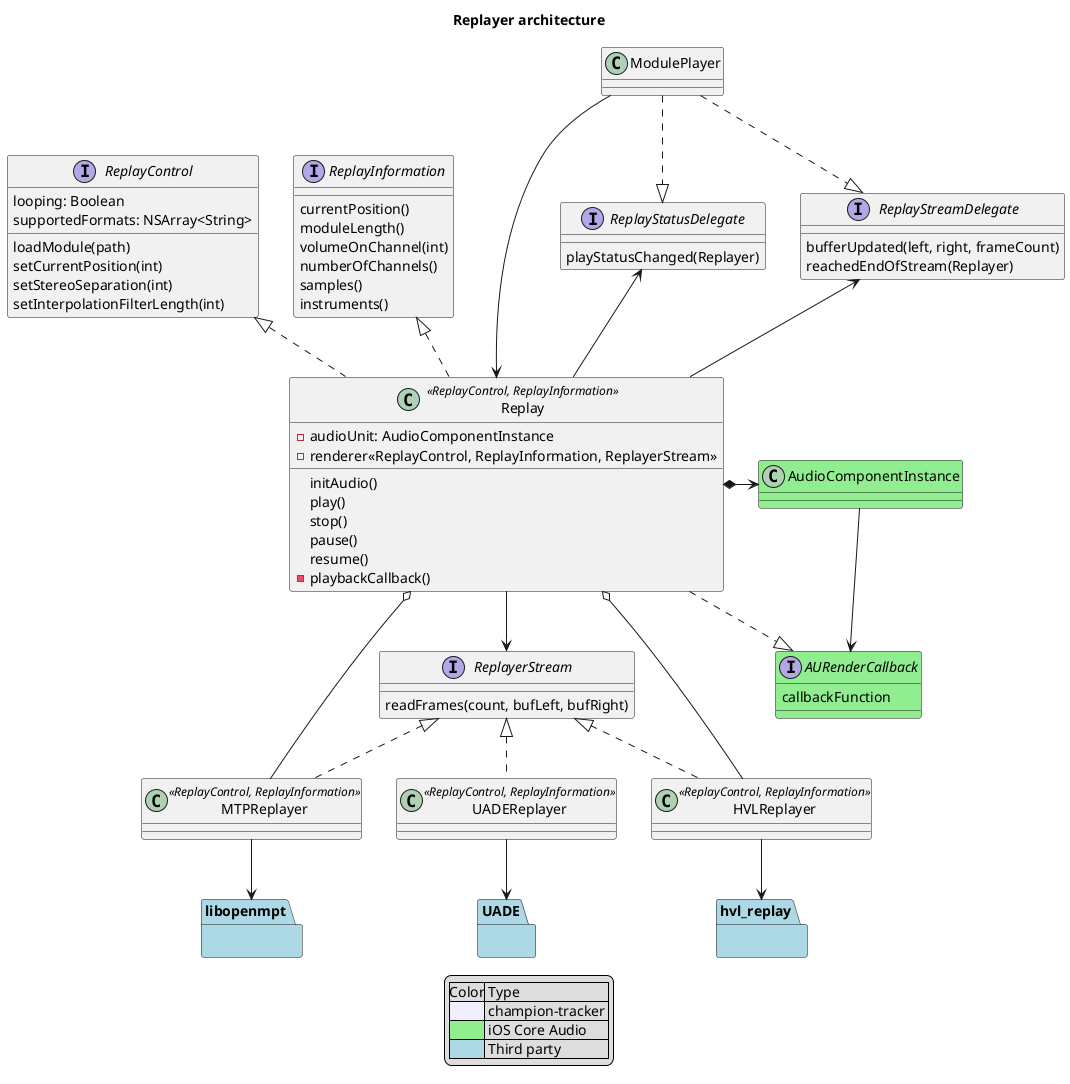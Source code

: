 @startuml Replayer
allowmixing 

title Replayer architecture

legend 
    |Color| Type |
    |<#MOTIVATION>| champion-tracker |
    |<#lightgreen>| iOS Core Audio |
    |<#lightblue>| Third party |
endlegend


class Replay <<ReplayControl, ReplayInformation>> {
    -audioUnit: AudioComponentInstance
    -renderer<<ReplayControl, ReplayInformation, ReplayerStream>>
    initAudio() 
    play()
    stop()
    pause()
    resume()
    -playbackCallback()
}

interface ReplayInformation {
    currentPosition()
    moduleLength()
    volumeOnChannel(int)
    numberOfChannels()
    samples()
    instruments()
}

interface ReplayControl {
    looping: Boolean
    supportedFormats: NSArray<String>
    loadModule(path)
    setCurrentPosition(int)
    setStereoSeparation(int)
    setInterpolationFilterLength(int)
}

interface ReplayerStream {
    readFrames(count, bufLeft, bufRight)
}

class MTPReplayer <<ReplayControl, ReplayInformation>> implements ReplayerStream {

}

class ModulePlayer {}

class HVLReplayer <<ReplayControl, ReplayInformation>> implements ReplayerStream {
}

class UADEReplayer <<ReplayControl, ReplayInformation>> implements ReplayerStream {

}

interface ReplayStreamDelegate {
    bufferUpdated(left, right, frameCount)
    reachedEndOfStream(Replayer)
}

interface ReplayStatusDelegate {
    playStatusChanged(Replayer)
}
interface AURenderCallback #lightgreen {
    callbackFunction    
}

Replay o-- HVLReplayer
Replay o-- MTPReplayer
Replay --> ReplayerStream

ModulePlayer -> Replay
ModulePlayer .-|> ReplayStreamDelegate
ModulePlayer .-|> ReplayStatusDelegate
Replay -up-> ReplayStreamDelegate
Replay -up-> ReplayStatusDelegate

Replay .up-|> ReplayInformation
Replay .up-|> ReplayControl
Replay -.right-|> AURenderCallback
AudioComponentInstance --> AURenderCallback

package libopenmpt #lightblue {
    
}
package hvl_replay #lightblue {
}

package UADE #lightblue {
}

class AudioComponentInstance #lightgreen

Replay *-right-> AudioComponentInstance
MTPReplayer --> libopenmpt
HVLReplayer --> hvl_replay
UADEReplayer --> UADE
@enduml